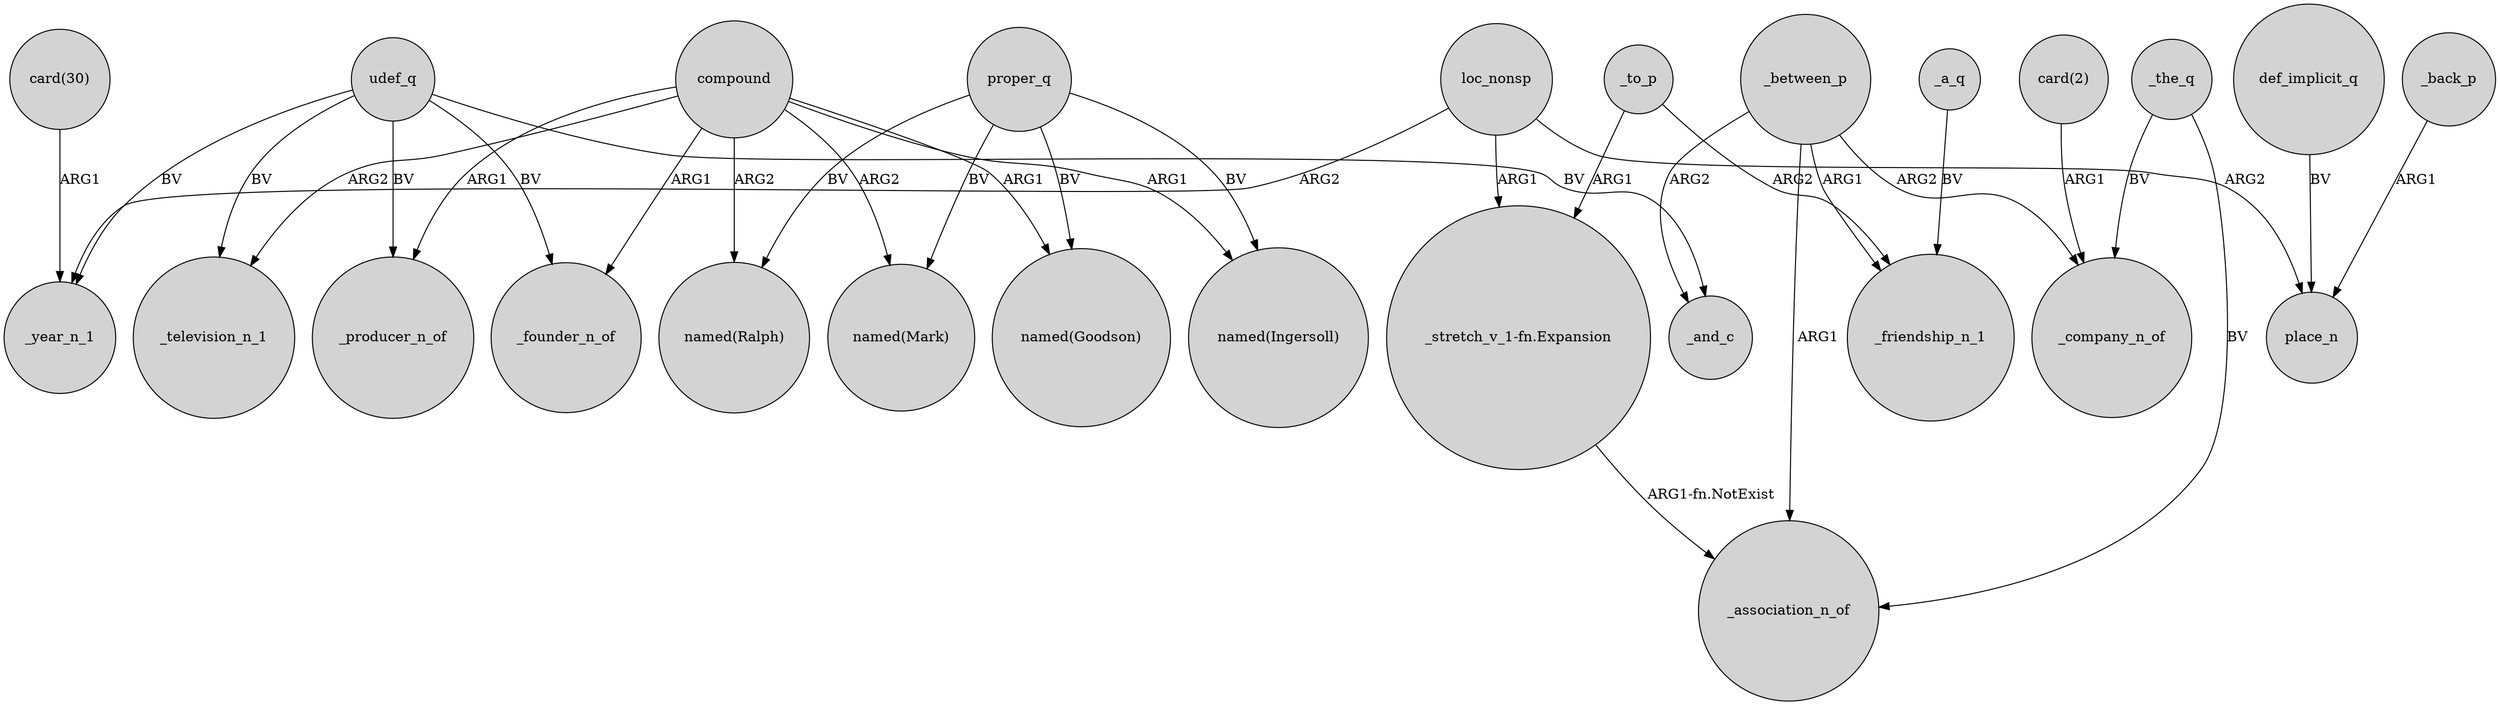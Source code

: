 digraph {
	node [shape=circle style=filled]
	compound -> _producer_n_of [label=ARG1]
	proper_q -> "named(Goodson)" [label=BV]
	compound -> _founder_n_of [label=ARG1]
	udef_q -> _television_n_1 [label=BV]
	"_stretch_v_1-fn.Expansion" -> _association_n_of [label="ARG1-fn.NotExist"]
	udef_q -> _founder_n_of [label=BV]
	compound -> "named(Mark)" [label=ARG2]
	def_implicit_q -> place_n [label=BV]
	_a_q -> _friendship_n_1 [label=BV]
	_between_p -> _company_n_of [label=ARG2]
	_between_p -> _friendship_n_1 [label=ARG1]
	_the_q -> _company_n_of [label=BV]
	proper_q -> "named(Ingersoll)" [label=BV]
	proper_q -> "named(Mark)" [label=BV]
	compound -> "named(Ingersoll)" [label=ARG1]
	compound -> "named(Ralph)" [label=ARG2]
	proper_q -> "named(Ralph)" [label=BV]
	_between_p -> _association_n_of [label=ARG1]
	"card(30)" -> _year_n_1 [label=ARG1]
	_between_p -> _and_c [label=ARG2]
	loc_nonsp -> _year_n_1 [label=ARG2]
	_the_q -> _association_n_of [label=BV]
	_to_p -> "_stretch_v_1-fn.Expansion" [label=ARG1]
	loc_nonsp -> "_stretch_v_1-fn.Expansion" [label=ARG1]
	"card(2)" -> _company_n_of [label=ARG1]
	_to_p -> _friendship_n_1 [label=ARG2]
	loc_nonsp -> place_n [label=ARG2]
	udef_q -> _year_n_1 [label=BV]
	_back_p -> place_n [label=ARG1]
	udef_q -> _and_c [label=BV]
	udef_q -> _producer_n_of [label=BV]
	compound -> "named(Goodson)" [label=ARG1]
	compound -> _television_n_1 [label=ARG2]
}
